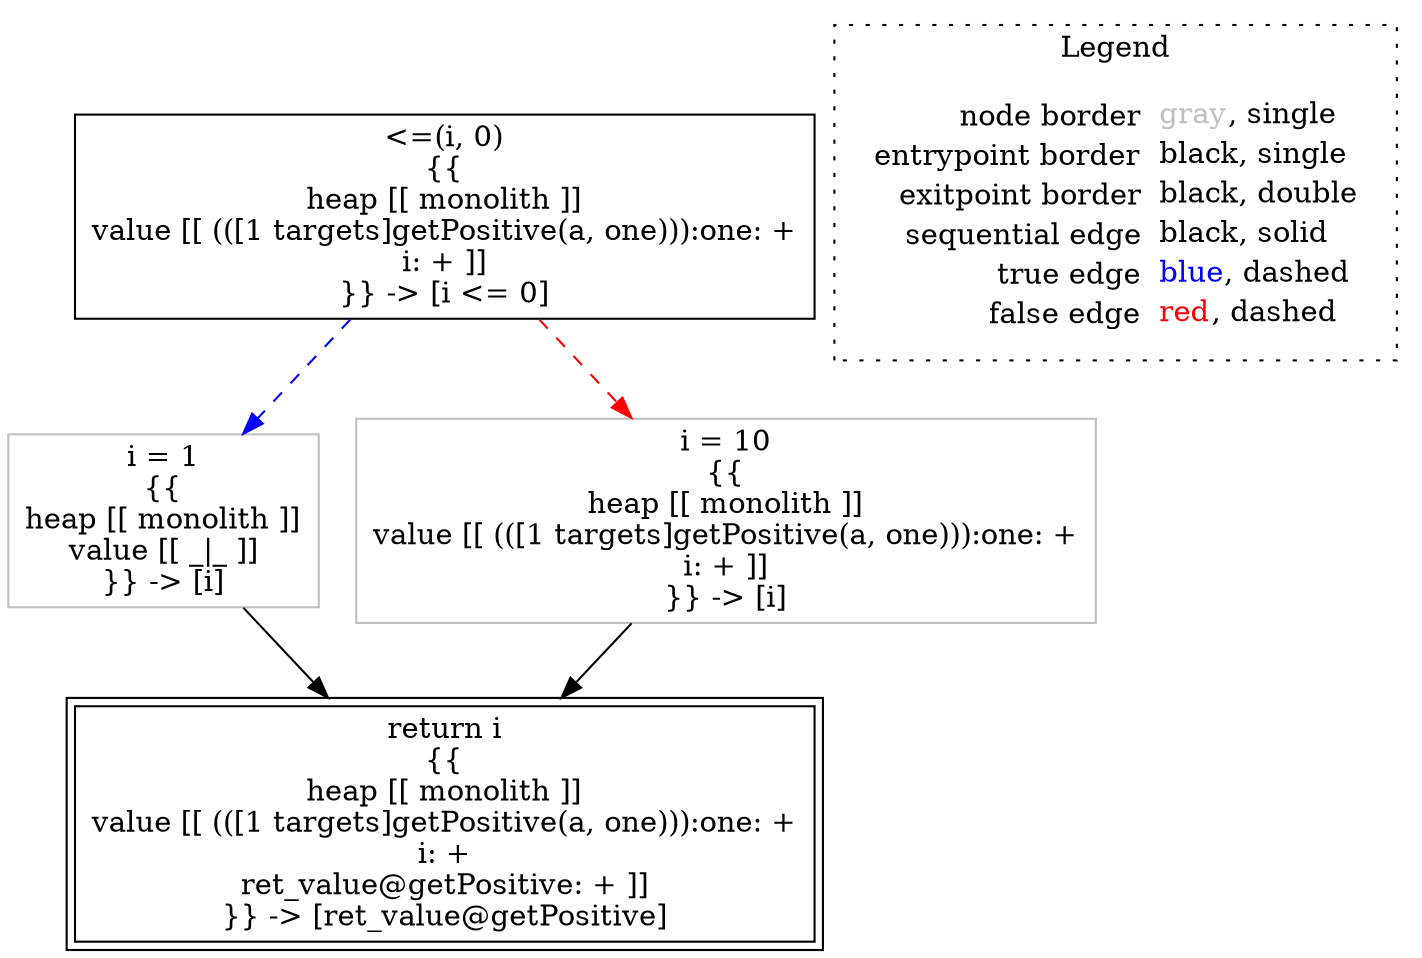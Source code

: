 digraph {
	"node0" [shape="rect",color="black",label=<&lt;=(i, 0)<BR/>{{<BR/>heap [[ monolith ]]<BR/>value [[ (([1 targets]getPositive(a, one))):one: +<BR/>i: + ]]<BR/>}} -&gt; [i &lt;= 0]>];
	"node1" [shape="rect",color="gray",label=<i = 1<BR/>{{<BR/>heap [[ monolith ]]<BR/>value [[ _|_ ]]<BR/>}} -&gt; [i]>];
	"node2" [shape="rect",color="black",peripheries="2",label=<return i<BR/>{{<BR/>heap [[ monolith ]]<BR/>value [[ (([1 targets]getPositive(a, one))):one: +<BR/>i: +<BR/>ret_value@getPositive: + ]]<BR/>}} -&gt; [ret_value@getPositive]>];
	"node3" [shape="rect",color="gray",label=<i = 10<BR/>{{<BR/>heap [[ monolith ]]<BR/>value [[ (([1 targets]getPositive(a, one))):one: +<BR/>i: + ]]<BR/>}} -&gt; [i]>];
	"node0" -> "node1" [color="blue",style="dashed"];
	"node0" -> "node3" [color="red",style="dashed"];
	"node1" -> "node2" [color="black"];
	"node3" -> "node2" [color="black"];
subgraph cluster_legend {
	label="Legend";
	style=dotted;
	node [shape=plaintext];
	"legend" [label=<<table border="0" cellpadding="2" cellspacing="0" cellborder="0"><tr><td align="right">node border&nbsp;</td><td align="left"><font color="gray">gray</font>, single</td></tr><tr><td align="right">entrypoint border&nbsp;</td><td align="left"><font color="black">black</font>, single</td></tr><tr><td align="right">exitpoint border&nbsp;</td><td align="left"><font color="black">black</font>, double</td></tr><tr><td align="right">sequential edge&nbsp;</td><td align="left"><font color="black">black</font>, solid</td></tr><tr><td align="right">true edge&nbsp;</td><td align="left"><font color="blue">blue</font>, dashed</td></tr><tr><td align="right">false edge&nbsp;</td><td align="left"><font color="red">red</font>, dashed</td></tr></table>>];
}

}

